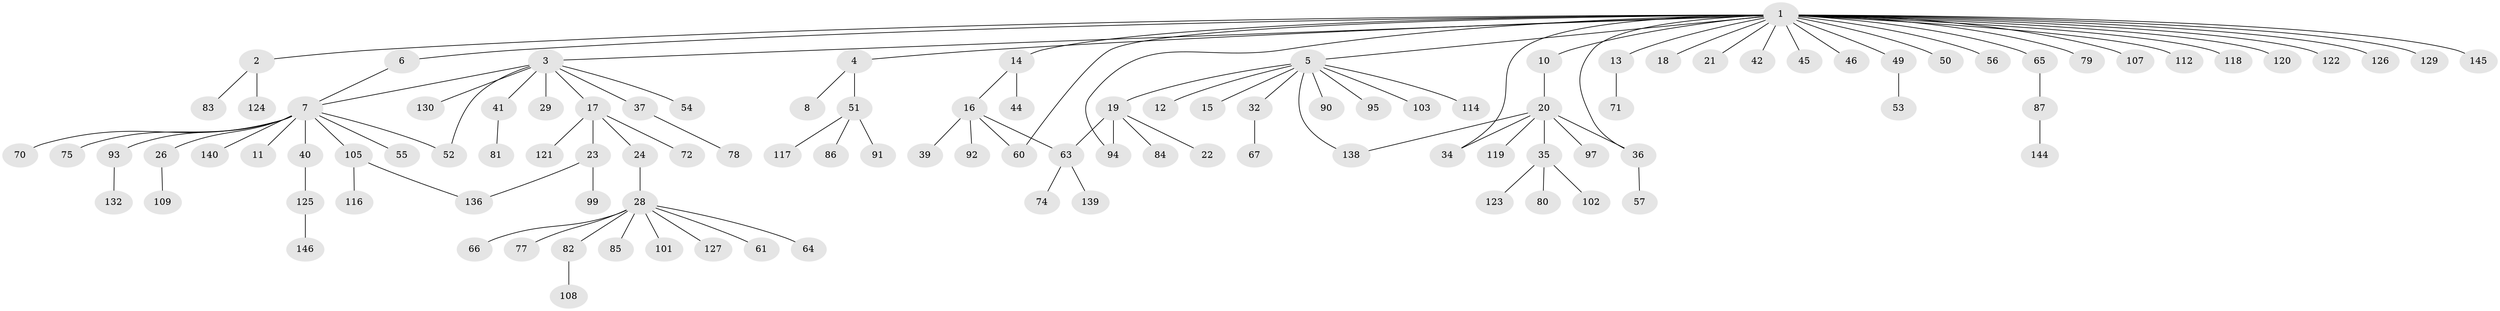 // original degree distribution, {22: 0.00684931506849315, 4: 0.0547945205479452, 10: 0.0136986301369863, 9: 0.0136986301369863, 3: 0.0821917808219178, 1: 0.6027397260273972, 2: 0.1780821917808219, 6: 0.02054794520547945, 5: 0.02054794520547945, 7: 0.00684931506849315}
// Generated by graph-tools (version 1.1) at 2025/11/02/27/25 16:11:11]
// undirected, 109 vertices, 117 edges
graph export_dot {
graph [start="1"]
  node [color=gray90,style=filled];
  1 [super="+9"];
  2 [super="+48"];
  3 [super="+73"];
  4 [super="+96"];
  5 [super="+30"];
  6 [super="+68"];
  7 [super="+25"];
  8;
  10;
  11;
  12;
  13 [super="+133"];
  14 [super="+31"];
  15;
  16 [super="+113"];
  17 [super="+111"];
  18 [super="+88"];
  19;
  20 [super="+27"];
  21;
  22 [super="+115"];
  23 [super="+43"];
  24;
  26 [super="+143"];
  28 [super="+33"];
  29;
  32 [super="+58"];
  34;
  35 [super="+59"];
  36 [super="+131"];
  37 [super="+38"];
  39 [super="+47"];
  40 [super="+100"];
  41;
  42;
  44;
  45;
  46;
  49;
  50;
  51 [super="+98"];
  52 [super="+69"];
  53;
  54;
  55;
  56;
  57 [super="+110"];
  60 [super="+62"];
  61;
  63 [super="+76"];
  64;
  65;
  66;
  67;
  70 [super="+134"];
  71;
  72;
  74;
  75;
  77;
  78;
  79;
  80;
  81;
  82 [super="+104"];
  83;
  84;
  85;
  86;
  87 [super="+89"];
  90;
  91;
  92;
  93;
  94;
  95;
  97;
  99;
  101 [super="+135"];
  102;
  103;
  105 [super="+106"];
  107;
  108;
  109 [super="+141"];
  112;
  114;
  116;
  117;
  118;
  119;
  120;
  121;
  122;
  123 [super="+128"];
  124;
  125 [super="+142"];
  126 [super="+137"];
  127;
  129;
  130;
  132;
  136;
  138;
  139;
  140;
  144;
  145;
  146;
  1 -- 2;
  1 -- 3;
  1 -- 4;
  1 -- 5;
  1 -- 6;
  1 -- 10;
  1 -- 18;
  1 -- 36;
  1 -- 42;
  1 -- 46;
  1 -- 49;
  1 -- 50;
  1 -- 65;
  1 -- 79;
  1 -- 94;
  1 -- 107;
  1 -- 112;
  1 -- 118;
  1 -- 122;
  1 -- 129;
  1 -- 145;
  1 -- 34;
  1 -- 45;
  1 -- 13;
  1 -- 14;
  1 -- 21;
  1 -- 120;
  1 -- 56;
  1 -- 60;
  1 -- 126;
  2 -- 83;
  2 -- 124;
  3 -- 7;
  3 -- 17;
  3 -- 29;
  3 -- 37;
  3 -- 41;
  3 -- 52;
  3 -- 54;
  3 -- 130;
  4 -- 8;
  4 -- 51;
  5 -- 12;
  5 -- 15;
  5 -- 19;
  5 -- 32;
  5 -- 90;
  5 -- 103;
  5 -- 114;
  5 -- 138;
  5 -- 95;
  6 -- 7;
  7 -- 11;
  7 -- 40;
  7 -- 52;
  7 -- 93;
  7 -- 105;
  7 -- 140;
  7 -- 55;
  7 -- 70;
  7 -- 26;
  7 -- 75;
  10 -- 20;
  13 -- 71;
  14 -- 16;
  14 -- 44;
  16 -- 39;
  16 -- 60;
  16 -- 63;
  16 -- 92;
  17 -- 23;
  17 -- 24;
  17 -- 72;
  17 -- 121;
  19 -- 22;
  19 -- 63;
  19 -- 84;
  19 -- 94;
  20 -- 138;
  20 -- 97;
  20 -- 34;
  20 -- 35;
  20 -- 36;
  20 -- 119;
  23 -- 99;
  23 -- 136;
  24 -- 28;
  26 -- 109;
  28 -- 61;
  28 -- 64;
  28 -- 77;
  28 -- 82;
  28 -- 85;
  28 -- 66;
  28 -- 101;
  28 -- 127;
  32 -- 67;
  35 -- 80;
  35 -- 102;
  35 -- 123;
  36 -- 57;
  37 -- 78;
  40 -- 125;
  41 -- 81;
  49 -- 53;
  51 -- 86;
  51 -- 91;
  51 -- 117;
  63 -- 74;
  63 -- 139;
  65 -- 87;
  82 -- 108;
  87 -- 144;
  93 -- 132;
  105 -- 136;
  105 -- 116;
  125 -- 146;
}
